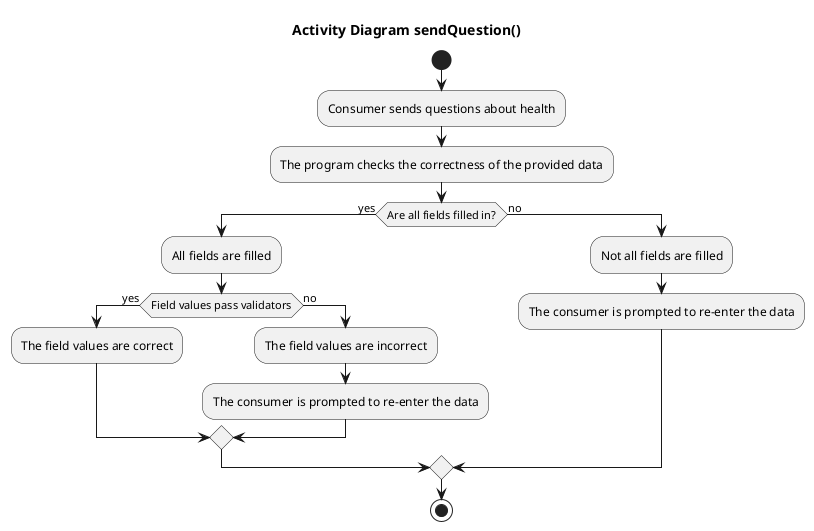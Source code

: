 @startuml
title Activity Diagram sendQuestion()

start
:Consumer sends questions about health;
:The program checks the correctness of the provided data;
if (Are all fields filled in?) then (yes)
    :All fields are filled;
    if (Field values pass validators) then (yes)
        :The field values are correct;
    else (no)
        :The field values are incorrect;
        :The consumer is prompted to re-enter the data;
    endif
else (no)
    :Not all fields are filled;
    :The consumer is prompted to re-enter the data;
endif
stop
@enduml
